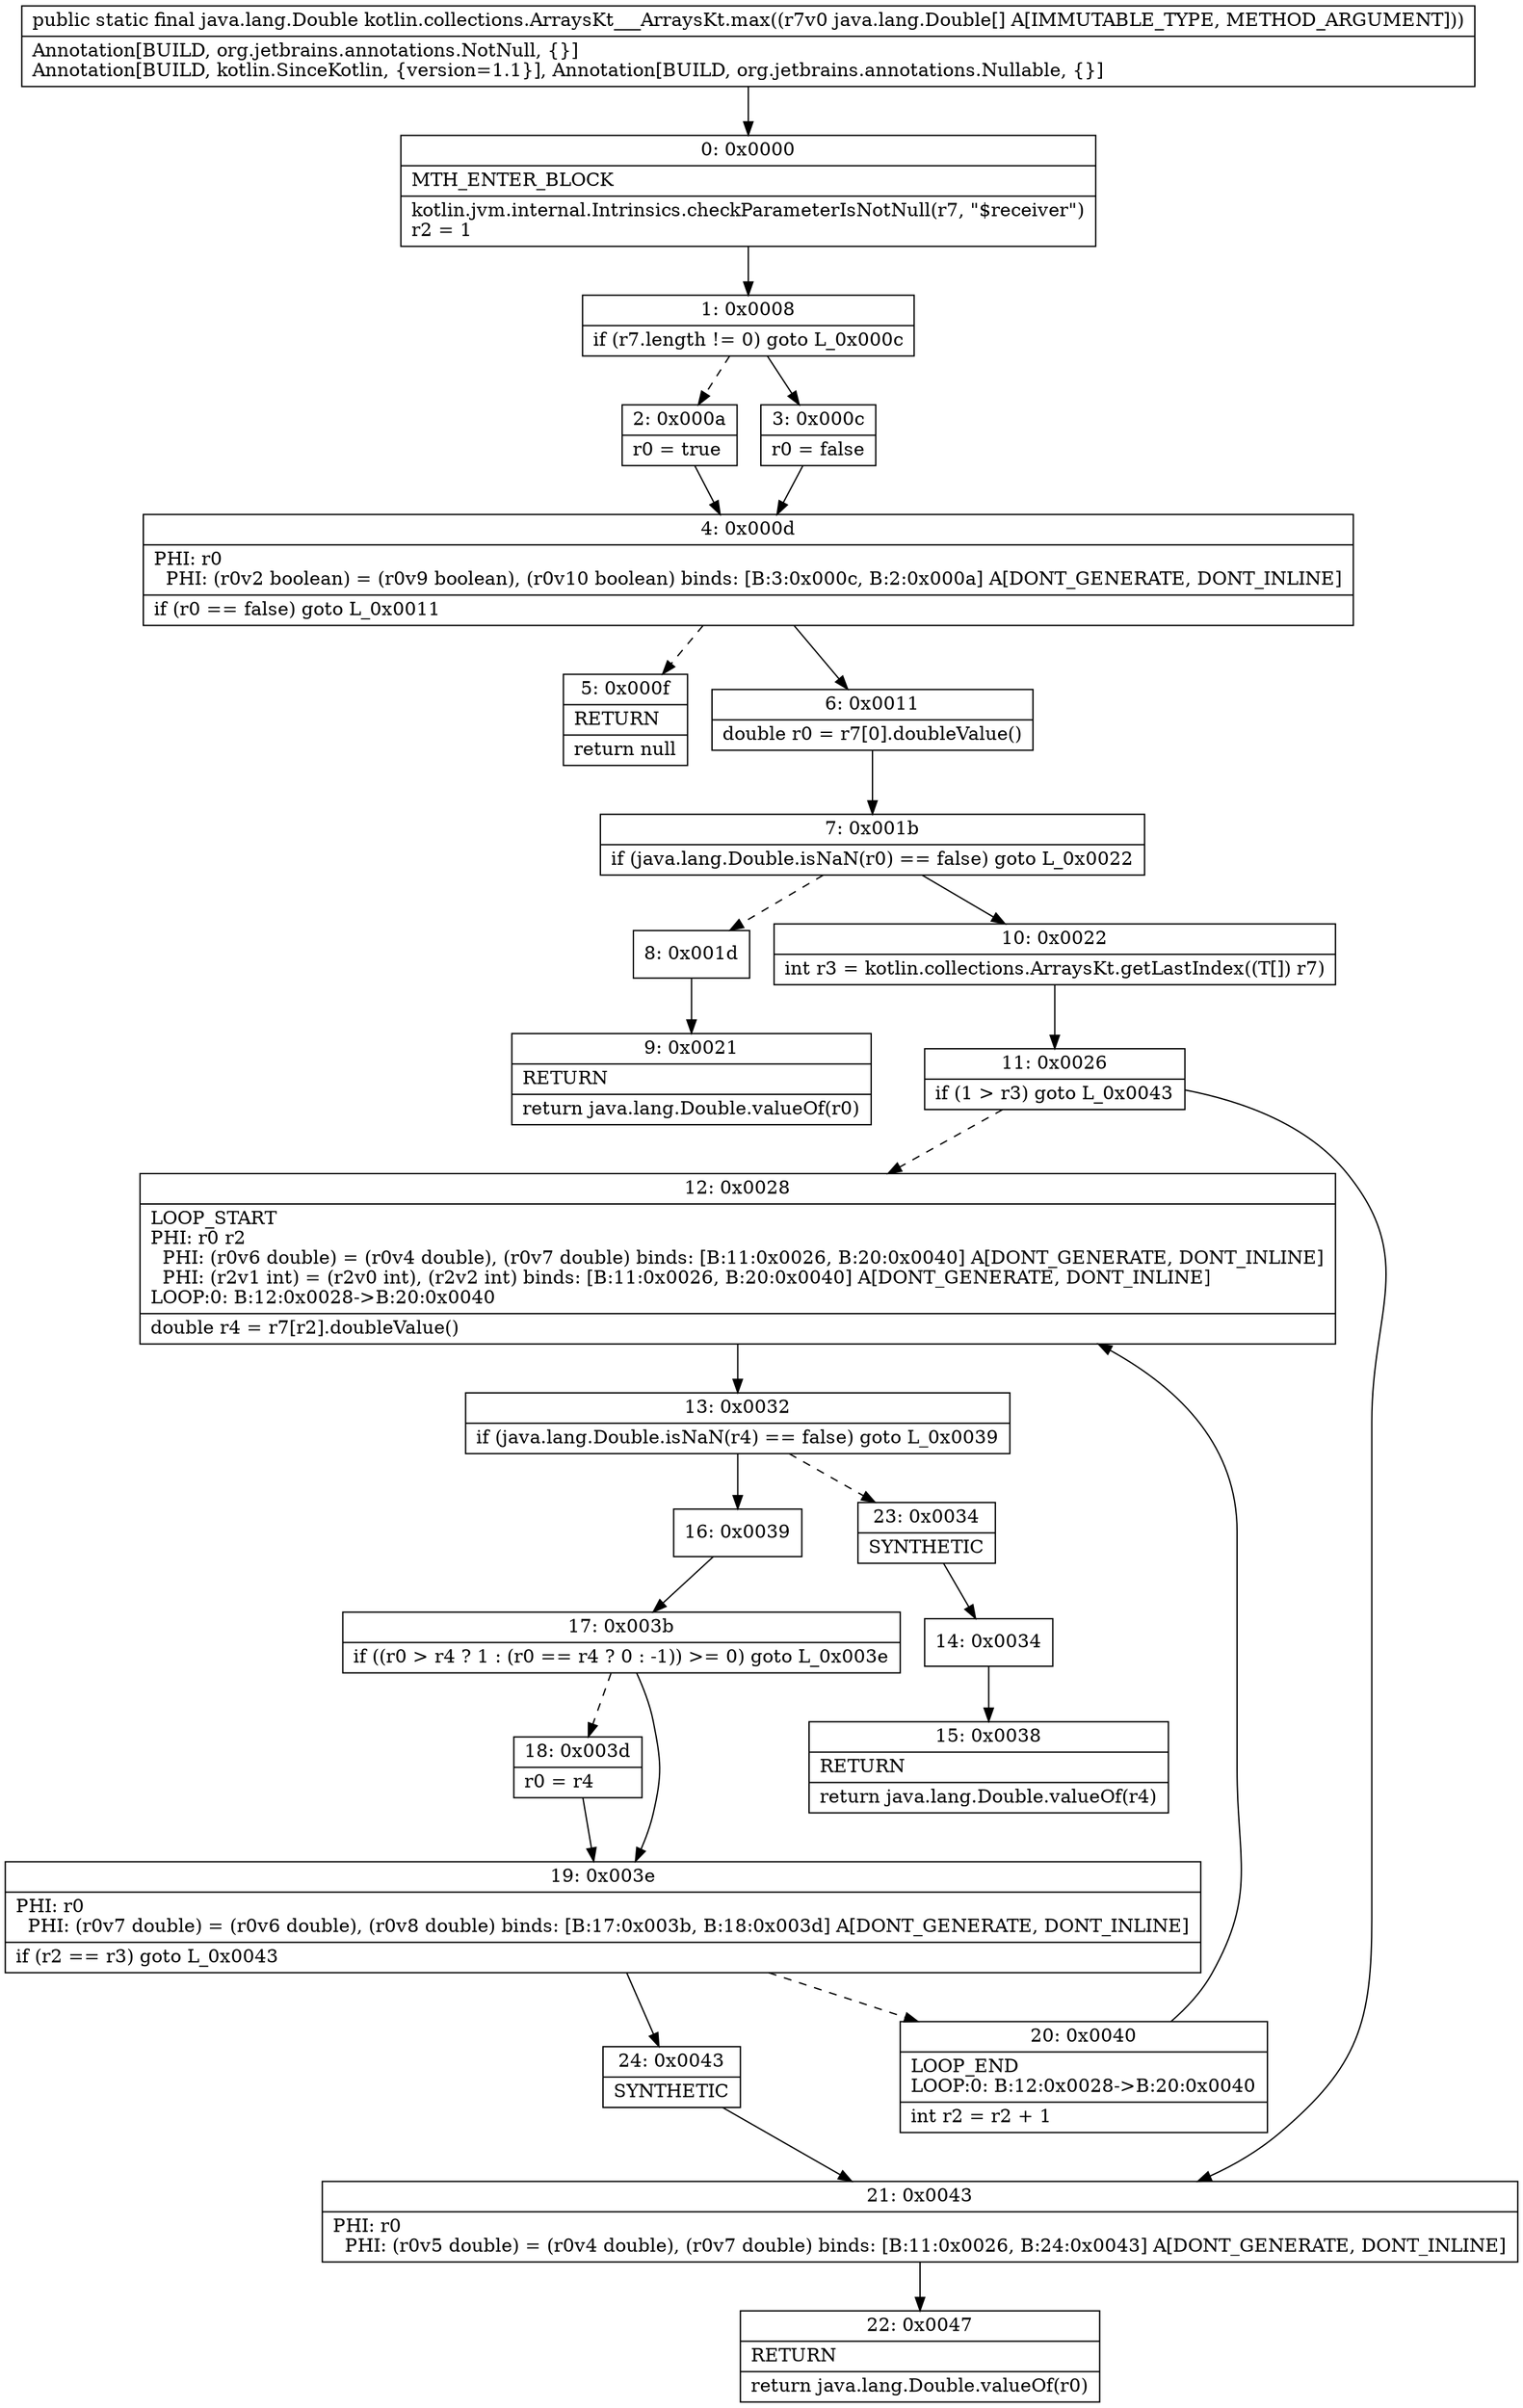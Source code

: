 digraph "CFG forkotlin.collections.ArraysKt___ArraysKt.max([Ljava\/lang\/Double;)Ljava\/lang\/Double;" {
Node_0 [shape=record,label="{0\:\ 0x0000|MTH_ENTER_BLOCK\l|kotlin.jvm.internal.Intrinsics.checkParameterIsNotNull(r7, \"$receiver\")\lr2 = 1\l}"];
Node_1 [shape=record,label="{1\:\ 0x0008|if (r7.length != 0) goto L_0x000c\l}"];
Node_2 [shape=record,label="{2\:\ 0x000a|r0 = true\l}"];
Node_3 [shape=record,label="{3\:\ 0x000c|r0 = false\l}"];
Node_4 [shape=record,label="{4\:\ 0x000d|PHI: r0 \l  PHI: (r0v2 boolean) = (r0v9 boolean), (r0v10 boolean) binds: [B:3:0x000c, B:2:0x000a] A[DONT_GENERATE, DONT_INLINE]\l|if (r0 == false) goto L_0x0011\l}"];
Node_5 [shape=record,label="{5\:\ 0x000f|RETURN\l|return null\l}"];
Node_6 [shape=record,label="{6\:\ 0x0011|double r0 = r7[0].doubleValue()\l}"];
Node_7 [shape=record,label="{7\:\ 0x001b|if (java.lang.Double.isNaN(r0) == false) goto L_0x0022\l}"];
Node_8 [shape=record,label="{8\:\ 0x001d}"];
Node_9 [shape=record,label="{9\:\ 0x0021|RETURN\l|return java.lang.Double.valueOf(r0)\l}"];
Node_10 [shape=record,label="{10\:\ 0x0022|int r3 = kotlin.collections.ArraysKt.getLastIndex((T[]) r7)\l}"];
Node_11 [shape=record,label="{11\:\ 0x0026|if (1 \> r3) goto L_0x0043\l}"];
Node_12 [shape=record,label="{12\:\ 0x0028|LOOP_START\lPHI: r0 r2 \l  PHI: (r0v6 double) = (r0v4 double), (r0v7 double) binds: [B:11:0x0026, B:20:0x0040] A[DONT_GENERATE, DONT_INLINE]\l  PHI: (r2v1 int) = (r2v0 int), (r2v2 int) binds: [B:11:0x0026, B:20:0x0040] A[DONT_GENERATE, DONT_INLINE]\lLOOP:0: B:12:0x0028\-\>B:20:0x0040\l|double r4 = r7[r2].doubleValue()\l}"];
Node_13 [shape=record,label="{13\:\ 0x0032|if (java.lang.Double.isNaN(r4) == false) goto L_0x0039\l}"];
Node_14 [shape=record,label="{14\:\ 0x0034}"];
Node_15 [shape=record,label="{15\:\ 0x0038|RETURN\l|return java.lang.Double.valueOf(r4)\l}"];
Node_16 [shape=record,label="{16\:\ 0x0039}"];
Node_17 [shape=record,label="{17\:\ 0x003b|if ((r0 \> r4 ? 1 : (r0 == r4 ? 0 : \-1)) \>= 0) goto L_0x003e\l}"];
Node_18 [shape=record,label="{18\:\ 0x003d|r0 = r4\l}"];
Node_19 [shape=record,label="{19\:\ 0x003e|PHI: r0 \l  PHI: (r0v7 double) = (r0v6 double), (r0v8 double) binds: [B:17:0x003b, B:18:0x003d] A[DONT_GENERATE, DONT_INLINE]\l|if (r2 == r3) goto L_0x0043\l}"];
Node_20 [shape=record,label="{20\:\ 0x0040|LOOP_END\lLOOP:0: B:12:0x0028\-\>B:20:0x0040\l|int r2 = r2 + 1\l}"];
Node_21 [shape=record,label="{21\:\ 0x0043|PHI: r0 \l  PHI: (r0v5 double) = (r0v4 double), (r0v7 double) binds: [B:11:0x0026, B:24:0x0043] A[DONT_GENERATE, DONT_INLINE]\l}"];
Node_22 [shape=record,label="{22\:\ 0x0047|RETURN\l|return java.lang.Double.valueOf(r0)\l}"];
Node_23 [shape=record,label="{23\:\ 0x0034|SYNTHETIC\l}"];
Node_24 [shape=record,label="{24\:\ 0x0043|SYNTHETIC\l}"];
MethodNode[shape=record,label="{public static final java.lang.Double kotlin.collections.ArraysKt___ArraysKt.max((r7v0 java.lang.Double[] A[IMMUTABLE_TYPE, METHOD_ARGUMENT]))  | Annotation[BUILD, org.jetbrains.annotations.NotNull, \{\}]\lAnnotation[BUILD, kotlin.SinceKotlin, \{version=1.1\}], Annotation[BUILD, org.jetbrains.annotations.Nullable, \{\}]\l}"];
MethodNode -> Node_0;
Node_0 -> Node_1;
Node_1 -> Node_2[style=dashed];
Node_1 -> Node_3;
Node_2 -> Node_4;
Node_3 -> Node_4;
Node_4 -> Node_5[style=dashed];
Node_4 -> Node_6;
Node_6 -> Node_7;
Node_7 -> Node_8[style=dashed];
Node_7 -> Node_10;
Node_8 -> Node_9;
Node_10 -> Node_11;
Node_11 -> Node_12[style=dashed];
Node_11 -> Node_21;
Node_12 -> Node_13;
Node_13 -> Node_16;
Node_13 -> Node_23[style=dashed];
Node_14 -> Node_15;
Node_16 -> Node_17;
Node_17 -> Node_18[style=dashed];
Node_17 -> Node_19;
Node_18 -> Node_19;
Node_19 -> Node_20[style=dashed];
Node_19 -> Node_24;
Node_20 -> Node_12;
Node_21 -> Node_22;
Node_23 -> Node_14;
Node_24 -> Node_21;
}

